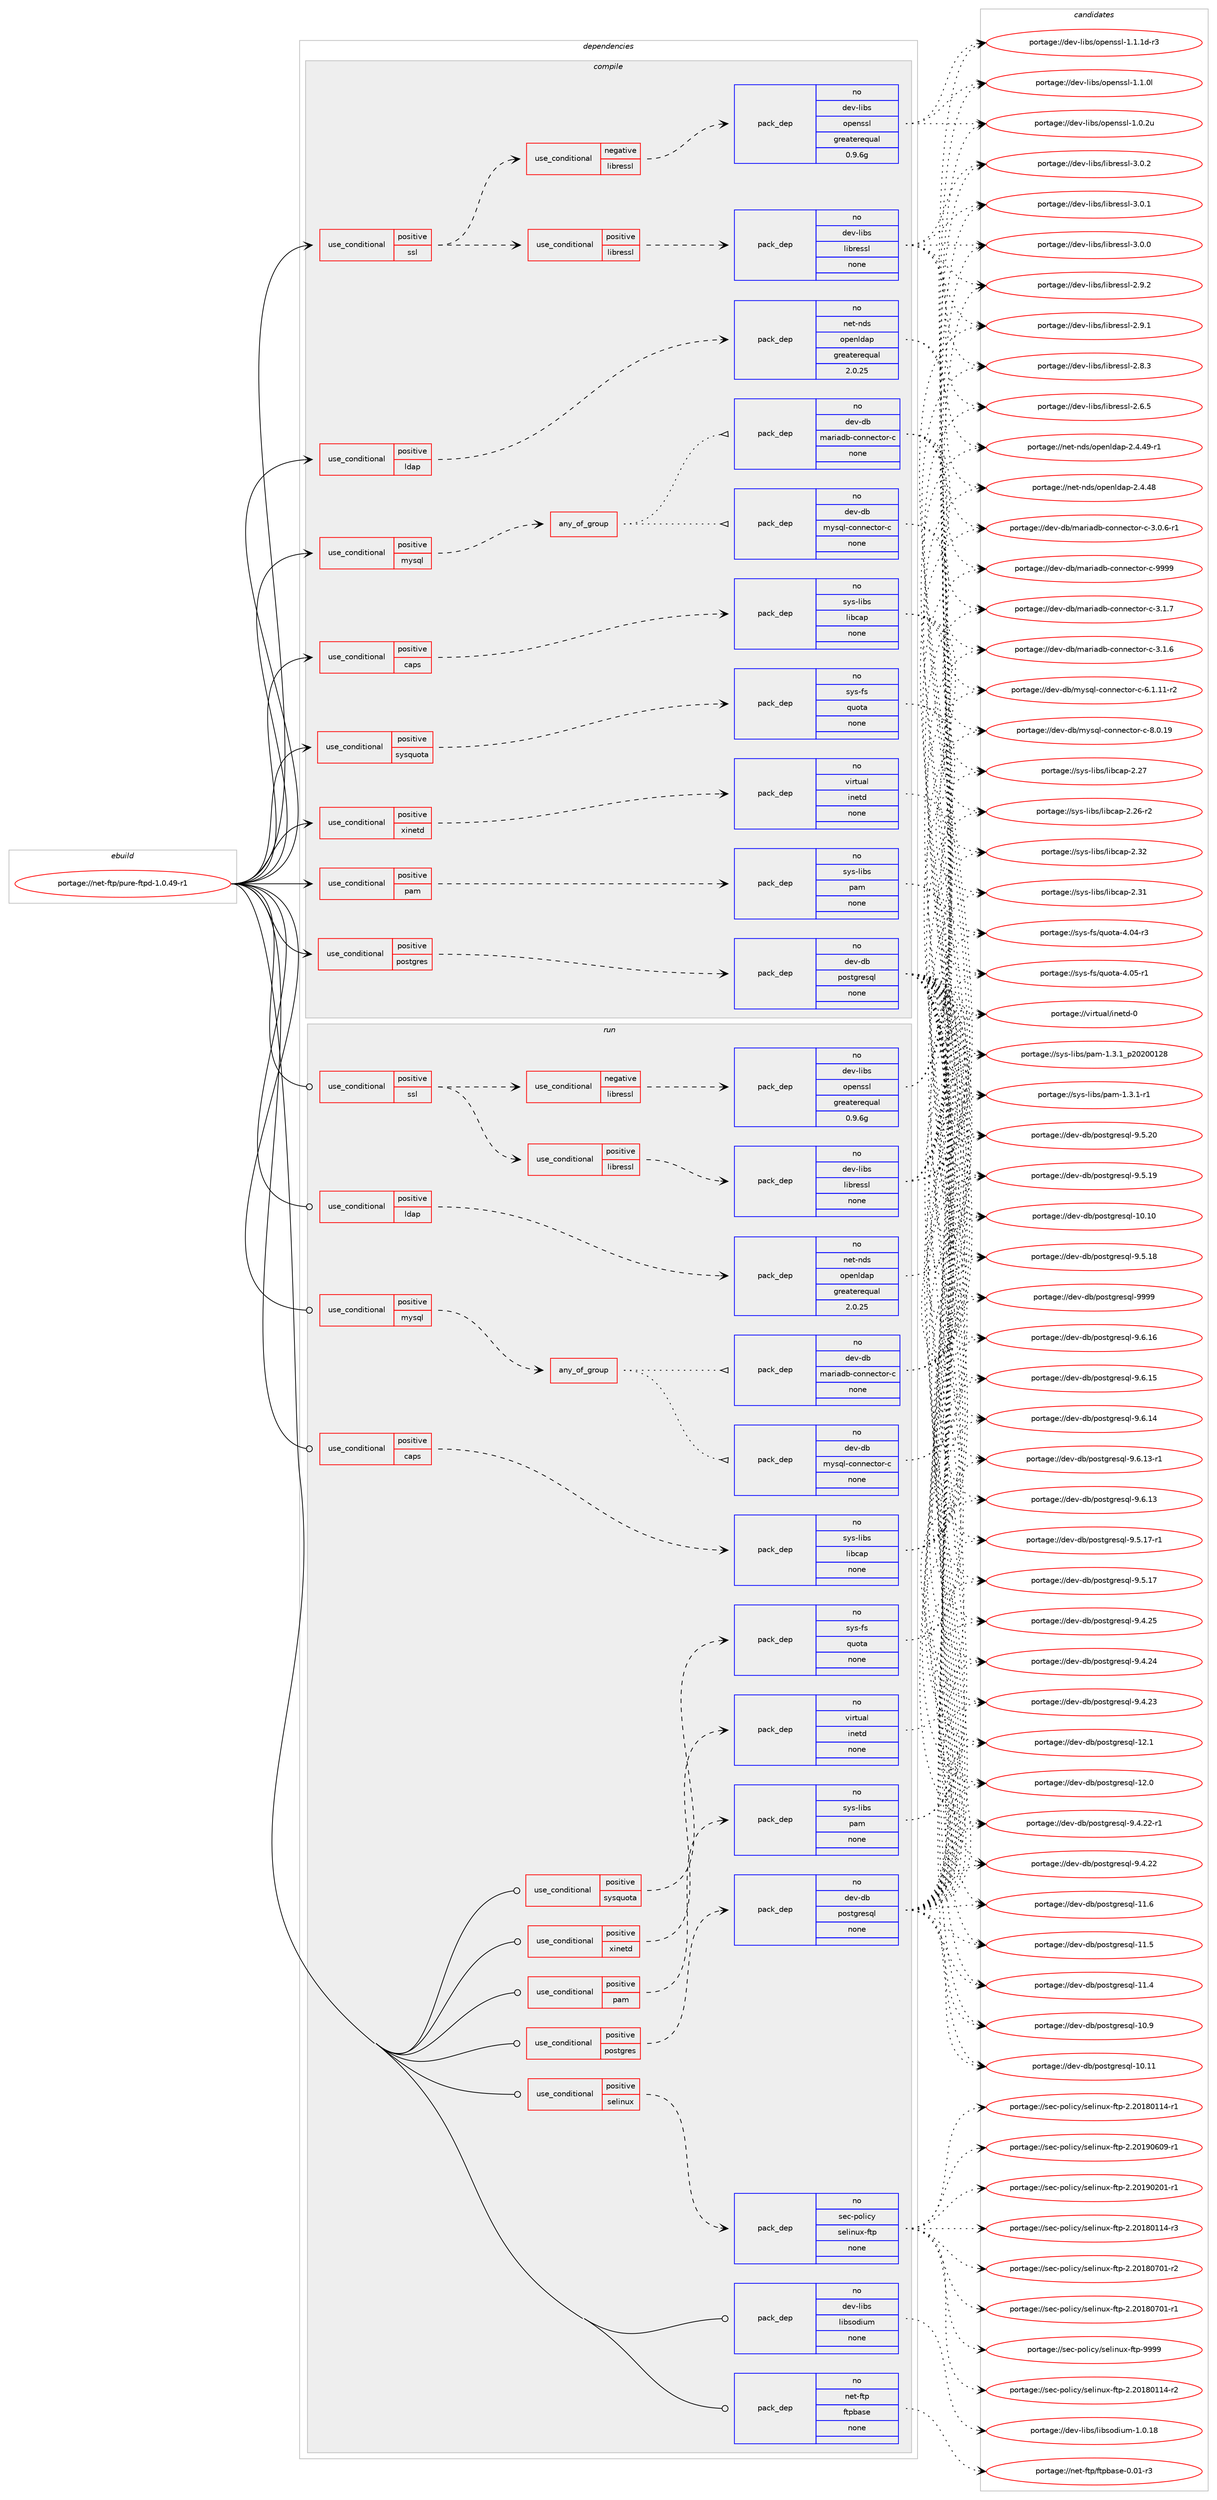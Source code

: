 digraph prolog {

# *************
# Graph options
# *************

newrank=true;
concentrate=true;
compound=true;
graph [rankdir=LR,fontname=Helvetica,fontsize=10,ranksep=1.5];#, ranksep=2.5, nodesep=0.2];
edge  [arrowhead=vee];
node  [fontname=Helvetica,fontsize=10];

# **********
# The ebuild
# **********

subgraph cluster_leftcol {
color=gray;
rank=same;
label=<<i>ebuild</i>>;
id [label="portage://net-ftp/pure-ftpd-1.0.49-r1", color=red, width=4, href="../net-ftp/pure-ftpd-1.0.49-r1.svg"];
}

# ****************
# The dependencies
# ****************

subgraph cluster_midcol {
color=gray;
label=<<i>dependencies</i>>;
subgraph cluster_compile {
fillcolor="#eeeeee";
style=filled;
label=<<i>compile</i>>;
subgraph cond30900 {
dependency142139 [label=<<TABLE BORDER="0" CELLBORDER="1" CELLSPACING="0" CELLPADDING="4"><TR><TD ROWSPAN="3" CELLPADDING="10">use_conditional</TD></TR><TR><TD>positive</TD></TR><TR><TD>caps</TD></TR></TABLE>>, shape=none, color=red];
subgraph pack108870 {
dependency142140 [label=<<TABLE BORDER="0" CELLBORDER="1" CELLSPACING="0" CELLPADDING="4" WIDTH="220"><TR><TD ROWSPAN="6" CELLPADDING="30">pack_dep</TD></TR><TR><TD WIDTH="110">no</TD></TR><TR><TD>sys-libs</TD></TR><TR><TD>libcap</TD></TR><TR><TD>none</TD></TR><TR><TD></TD></TR></TABLE>>, shape=none, color=blue];
}
dependency142139:e -> dependency142140:w [weight=20,style="dashed",arrowhead="vee"];
}
id:e -> dependency142139:w [weight=20,style="solid",arrowhead="vee"];
subgraph cond30901 {
dependency142141 [label=<<TABLE BORDER="0" CELLBORDER="1" CELLSPACING="0" CELLPADDING="4"><TR><TD ROWSPAN="3" CELLPADDING="10">use_conditional</TD></TR><TR><TD>positive</TD></TR><TR><TD>ldap</TD></TR></TABLE>>, shape=none, color=red];
subgraph pack108871 {
dependency142142 [label=<<TABLE BORDER="0" CELLBORDER="1" CELLSPACING="0" CELLPADDING="4" WIDTH="220"><TR><TD ROWSPAN="6" CELLPADDING="30">pack_dep</TD></TR><TR><TD WIDTH="110">no</TD></TR><TR><TD>net-nds</TD></TR><TR><TD>openldap</TD></TR><TR><TD>greaterequal</TD></TR><TR><TD>2.0.25</TD></TR></TABLE>>, shape=none, color=blue];
}
dependency142141:e -> dependency142142:w [weight=20,style="dashed",arrowhead="vee"];
}
id:e -> dependency142141:w [weight=20,style="solid",arrowhead="vee"];
subgraph cond30902 {
dependency142143 [label=<<TABLE BORDER="0" CELLBORDER="1" CELLSPACING="0" CELLPADDING="4"><TR><TD ROWSPAN="3" CELLPADDING="10">use_conditional</TD></TR><TR><TD>positive</TD></TR><TR><TD>mysql</TD></TR></TABLE>>, shape=none, color=red];
subgraph any2217 {
dependency142144 [label=<<TABLE BORDER="0" CELLBORDER="1" CELLSPACING="0" CELLPADDING="4"><TR><TD CELLPADDING="10">any_of_group</TD></TR></TABLE>>, shape=none, color=red];subgraph pack108872 {
dependency142145 [label=<<TABLE BORDER="0" CELLBORDER="1" CELLSPACING="0" CELLPADDING="4" WIDTH="220"><TR><TD ROWSPAN="6" CELLPADDING="30">pack_dep</TD></TR><TR><TD WIDTH="110">no</TD></TR><TR><TD>dev-db</TD></TR><TR><TD>mariadb-connector-c</TD></TR><TR><TD>none</TD></TR><TR><TD></TD></TR></TABLE>>, shape=none, color=blue];
}
dependency142144:e -> dependency142145:w [weight=20,style="dotted",arrowhead="oinv"];
subgraph pack108873 {
dependency142146 [label=<<TABLE BORDER="0" CELLBORDER="1" CELLSPACING="0" CELLPADDING="4" WIDTH="220"><TR><TD ROWSPAN="6" CELLPADDING="30">pack_dep</TD></TR><TR><TD WIDTH="110">no</TD></TR><TR><TD>dev-db</TD></TR><TR><TD>mysql-connector-c</TD></TR><TR><TD>none</TD></TR><TR><TD></TD></TR></TABLE>>, shape=none, color=blue];
}
dependency142144:e -> dependency142146:w [weight=20,style="dotted",arrowhead="oinv"];
}
dependency142143:e -> dependency142144:w [weight=20,style="dashed",arrowhead="vee"];
}
id:e -> dependency142143:w [weight=20,style="solid",arrowhead="vee"];
subgraph cond30903 {
dependency142147 [label=<<TABLE BORDER="0" CELLBORDER="1" CELLSPACING="0" CELLPADDING="4"><TR><TD ROWSPAN="3" CELLPADDING="10">use_conditional</TD></TR><TR><TD>positive</TD></TR><TR><TD>pam</TD></TR></TABLE>>, shape=none, color=red];
subgraph pack108874 {
dependency142148 [label=<<TABLE BORDER="0" CELLBORDER="1" CELLSPACING="0" CELLPADDING="4" WIDTH="220"><TR><TD ROWSPAN="6" CELLPADDING="30">pack_dep</TD></TR><TR><TD WIDTH="110">no</TD></TR><TR><TD>sys-libs</TD></TR><TR><TD>pam</TD></TR><TR><TD>none</TD></TR><TR><TD></TD></TR></TABLE>>, shape=none, color=blue];
}
dependency142147:e -> dependency142148:w [weight=20,style="dashed",arrowhead="vee"];
}
id:e -> dependency142147:w [weight=20,style="solid",arrowhead="vee"];
subgraph cond30904 {
dependency142149 [label=<<TABLE BORDER="0" CELLBORDER="1" CELLSPACING="0" CELLPADDING="4"><TR><TD ROWSPAN="3" CELLPADDING="10">use_conditional</TD></TR><TR><TD>positive</TD></TR><TR><TD>postgres</TD></TR></TABLE>>, shape=none, color=red];
subgraph pack108875 {
dependency142150 [label=<<TABLE BORDER="0" CELLBORDER="1" CELLSPACING="0" CELLPADDING="4" WIDTH="220"><TR><TD ROWSPAN="6" CELLPADDING="30">pack_dep</TD></TR><TR><TD WIDTH="110">no</TD></TR><TR><TD>dev-db</TD></TR><TR><TD>postgresql</TD></TR><TR><TD>none</TD></TR><TR><TD></TD></TR></TABLE>>, shape=none, color=blue];
}
dependency142149:e -> dependency142150:w [weight=20,style="dashed",arrowhead="vee"];
}
id:e -> dependency142149:w [weight=20,style="solid",arrowhead="vee"];
subgraph cond30905 {
dependency142151 [label=<<TABLE BORDER="0" CELLBORDER="1" CELLSPACING="0" CELLPADDING="4"><TR><TD ROWSPAN="3" CELLPADDING="10">use_conditional</TD></TR><TR><TD>positive</TD></TR><TR><TD>ssl</TD></TR></TABLE>>, shape=none, color=red];
subgraph cond30906 {
dependency142152 [label=<<TABLE BORDER="0" CELLBORDER="1" CELLSPACING="0" CELLPADDING="4"><TR><TD ROWSPAN="3" CELLPADDING="10">use_conditional</TD></TR><TR><TD>negative</TD></TR><TR><TD>libressl</TD></TR></TABLE>>, shape=none, color=red];
subgraph pack108876 {
dependency142153 [label=<<TABLE BORDER="0" CELLBORDER="1" CELLSPACING="0" CELLPADDING="4" WIDTH="220"><TR><TD ROWSPAN="6" CELLPADDING="30">pack_dep</TD></TR><TR><TD WIDTH="110">no</TD></TR><TR><TD>dev-libs</TD></TR><TR><TD>openssl</TD></TR><TR><TD>greaterequal</TD></TR><TR><TD>0.9.6g</TD></TR></TABLE>>, shape=none, color=blue];
}
dependency142152:e -> dependency142153:w [weight=20,style="dashed",arrowhead="vee"];
}
dependency142151:e -> dependency142152:w [weight=20,style="dashed",arrowhead="vee"];
subgraph cond30907 {
dependency142154 [label=<<TABLE BORDER="0" CELLBORDER="1" CELLSPACING="0" CELLPADDING="4"><TR><TD ROWSPAN="3" CELLPADDING="10">use_conditional</TD></TR><TR><TD>positive</TD></TR><TR><TD>libressl</TD></TR></TABLE>>, shape=none, color=red];
subgraph pack108877 {
dependency142155 [label=<<TABLE BORDER="0" CELLBORDER="1" CELLSPACING="0" CELLPADDING="4" WIDTH="220"><TR><TD ROWSPAN="6" CELLPADDING="30">pack_dep</TD></TR><TR><TD WIDTH="110">no</TD></TR><TR><TD>dev-libs</TD></TR><TR><TD>libressl</TD></TR><TR><TD>none</TD></TR><TR><TD></TD></TR></TABLE>>, shape=none, color=blue];
}
dependency142154:e -> dependency142155:w [weight=20,style="dashed",arrowhead="vee"];
}
dependency142151:e -> dependency142154:w [weight=20,style="dashed",arrowhead="vee"];
}
id:e -> dependency142151:w [weight=20,style="solid",arrowhead="vee"];
subgraph cond30908 {
dependency142156 [label=<<TABLE BORDER="0" CELLBORDER="1" CELLSPACING="0" CELLPADDING="4"><TR><TD ROWSPAN="3" CELLPADDING="10">use_conditional</TD></TR><TR><TD>positive</TD></TR><TR><TD>sysquota</TD></TR></TABLE>>, shape=none, color=red];
subgraph pack108878 {
dependency142157 [label=<<TABLE BORDER="0" CELLBORDER="1" CELLSPACING="0" CELLPADDING="4" WIDTH="220"><TR><TD ROWSPAN="6" CELLPADDING="30">pack_dep</TD></TR><TR><TD WIDTH="110">no</TD></TR><TR><TD>sys-fs</TD></TR><TR><TD>quota</TD></TR><TR><TD>none</TD></TR><TR><TD></TD></TR></TABLE>>, shape=none, color=blue];
}
dependency142156:e -> dependency142157:w [weight=20,style="dashed",arrowhead="vee"];
}
id:e -> dependency142156:w [weight=20,style="solid",arrowhead="vee"];
subgraph cond30909 {
dependency142158 [label=<<TABLE BORDER="0" CELLBORDER="1" CELLSPACING="0" CELLPADDING="4"><TR><TD ROWSPAN="3" CELLPADDING="10">use_conditional</TD></TR><TR><TD>positive</TD></TR><TR><TD>xinetd</TD></TR></TABLE>>, shape=none, color=red];
subgraph pack108879 {
dependency142159 [label=<<TABLE BORDER="0" CELLBORDER="1" CELLSPACING="0" CELLPADDING="4" WIDTH="220"><TR><TD ROWSPAN="6" CELLPADDING="30">pack_dep</TD></TR><TR><TD WIDTH="110">no</TD></TR><TR><TD>virtual</TD></TR><TR><TD>inetd</TD></TR><TR><TD>none</TD></TR><TR><TD></TD></TR></TABLE>>, shape=none, color=blue];
}
dependency142158:e -> dependency142159:w [weight=20,style="dashed",arrowhead="vee"];
}
id:e -> dependency142158:w [weight=20,style="solid",arrowhead="vee"];
}
subgraph cluster_compileandrun {
fillcolor="#eeeeee";
style=filled;
label=<<i>compile and run</i>>;
}
subgraph cluster_run {
fillcolor="#eeeeee";
style=filled;
label=<<i>run</i>>;
subgraph cond30910 {
dependency142160 [label=<<TABLE BORDER="0" CELLBORDER="1" CELLSPACING="0" CELLPADDING="4"><TR><TD ROWSPAN="3" CELLPADDING="10">use_conditional</TD></TR><TR><TD>positive</TD></TR><TR><TD>caps</TD></TR></TABLE>>, shape=none, color=red];
subgraph pack108880 {
dependency142161 [label=<<TABLE BORDER="0" CELLBORDER="1" CELLSPACING="0" CELLPADDING="4" WIDTH="220"><TR><TD ROWSPAN="6" CELLPADDING="30">pack_dep</TD></TR><TR><TD WIDTH="110">no</TD></TR><TR><TD>sys-libs</TD></TR><TR><TD>libcap</TD></TR><TR><TD>none</TD></TR><TR><TD></TD></TR></TABLE>>, shape=none, color=blue];
}
dependency142160:e -> dependency142161:w [weight=20,style="dashed",arrowhead="vee"];
}
id:e -> dependency142160:w [weight=20,style="solid",arrowhead="odot"];
subgraph cond30911 {
dependency142162 [label=<<TABLE BORDER="0" CELLBORDER="1" CELLSPACING="0" CELLPADDING="4"><TR><TD ROWSPAN="3" CELLPADDING="10">use_conditional</TD></TR><TR><TD>positive</TD></TR><TR><TD>ldap</TD></TR></TABLE>>, shape=none, color=red];
subgraph pack108881 {
dependency142163 [label=<<TABLE BORDER="0" CELLBORDER="1" CELLSPACING="0" CELLPADDING="4" WIDTH="220"><TR><TD ROWSPAN="6" CELLPADDING="30">pack_dep</TD></TR><TR><TD WIDTH="110">no</TD></TR><TR><TD>net-nds</TD></TR><TR><TD>openldap</TD></TR><TR><TD>greaterequal</TD></TR><TR><TD>2.0.25</TD></TR></TABLE>>, shape=none, color=blue];
}
dependency142162:e -> dependency142163:w [weight=20,style="dashed",arrowhead="vee"];
}
id:e -> dependency142162:w [weight=20,style="solid",arrowhead="odot"];
subgraph cond30912 {
dependency142164 [label=<<TABLE BORDER="0" CELLBORDER="1" CELLSPACING="0" CELLPADDING="4"><TR><TD ROWSPAN="3" CELLPADDING="10">use_conditional</TD></TR><TR><TD>positive</TD></TR><TR><TD>mysql</TD></TR></TABLE>>, shape=none, color=red];
subgraph any2218 {
dependency142165 [label=<<TABLE BORDER="0" CELLBORDER="1" CELLSPACING="0" CELLPADDING="4"><TR><TD CELLPADDING="10">any_of_group</TD></TR></TABLE>>, shape=none, color=red];subgraph pack108882 {
dependency142166 [label=<<TABLE BORDER="0" CELLBORDER="1" CELLSPACING="0" CELLPADDING="4" WIDTH="220"><TR><TD ROWSPAN="6" CELLPADDING="30">pack_dep</TD></TR><TR><TD WIDTH="110">no</TD></TR><TR><TD>dev-db</TD></TR><TR><TD>mariadb-connector-c</TD></TR><TR><TD>none</TD></TR><TR><TD></TD></TR></TABLE>>, shape=none, color=blue];
}
dependency142165:e -> dependency142166:w [weight=20,style="dotted",arrowhead="oinv"];
subgraph pack108883 {
dependency142167 [label=<<TABLE BORDER="0" CELLBORDER="1" CELLSPACING="0" CELLPADDING="4" WIDTH="220"><TR><TD ROWSPAN="6" CELLPADDING="30">pack_dep</TD></TR><TR><TD WIDTH="110">no</TD></TR><TR><TD>dev-db</TD></TR><TR><TD>mysql-connector-c</TD></TR><TR><TD>none</TD></TR><TR><TD></TD></TR></TABLE>>, shape=none, color=blue];
}
dependency142165:e -> dependency142167:w [weight=20,style="dotted",arrowhead="oinv"];
}
dependency142164:e -> dependency142165:w [weight=20,style="dashed",arrowhead="vee"];
}
id:e -> dependency142164:w [weight=20,style="solid",arrowhead="odot"];
subgraph cond30913 {
dependency142168 [label=<<TABLE BORDER="0" CELLBORDER="1" CELLSPACING="0" CELLPADDING="4"><TR><TD ROWSPAN="3" CELLPADDING="10">use_conditional</TD></TR><TR><TD>positive</TD></TR><TR><TD>pam</TD></TR></TABLE>>, shape=none, color=red];
subgraph pack108884 {
dependency142169 [label=<<TABLE BORDER="0" CELLBORDER="1" CELLSPACING="0" CELLPADDING="4" WIDTH="220"><TR><TD ROWSPAN="6" CELLPADDING="30">pack_dep</TD></TR><TR><TD WIDTH="110">no</TD></TR><TR><TD>sys-libs</TD></TR><TR><TD>pam</TD></TR><TR><TD>none</TD></TR><TR><TD></TD></TR></TABLE>>, shape=none, color=blue];
}
dependency142168:e -> dependency142169:w [weight=20,style="dashed",arrowhead="vee"];
}
id:e -> dependency142168:w [weight=20,style="solid",arrowhead="odot"];
subgraph cond30914 {
dependency142170 [label=<<TABLE BORDER="0" CELLBORDER="1" CELLSPACING="0" CELLPADDING="4"><TR><TD ROWSPAN="3" CELLPADDING="10">use_conditional</TD></TR><TR><TD>positive</TD></TR><TR><TD>postgres</TD></TR></TABLE>>, shape=none, color=red];
subgraph pack108885 {
dependency142171 [label=<<TABLE BORDER="0" CELLBORDER="1" CELLSPACING="0" CELLPADDING="4" WIDTH="220"><TR><TD ROWSPAN="6" CELLPADDING="30">pack_dep</TD></TR><TR><TD WIDTH="110">no</TD></TR><TR><TD>dev-db</TD></TR><TR><TD>postgresql</TD></TR><TR><TD>none</TD></TR><TR><TD></TD></TR></TABLE>>, shape=none, color=blue];
}
dependency142170:e -> dependency142171:w [weight=20,style="dashed",arrowhead="vee"];
}
id:e -> dependency142170:w [weight=20,style="solid",arrowhead="odot"];
subgraph cond30915 {
dependency142172 [label=<<TABLE BORDER="0" CELLBORDER="1" CELLSPACING="0" CELLPADDING="4"><TR><TD ROWSPAN="3" CELLPADDING="10">use_conditional</TD></TR><TR><TD>positive</TD></TR><TR><TD>selinux</TD></TR></TABLE>>, shape=none, color=red];
subgraph pack108886 {
dependency142173 [label=<<TABLE BORDER="0" CELLBORDER="1" CELLSPACING="0" CELLPADDING="4" WIDTH="220"><TR><TD ROWSPAN="6" CELLPADDING="30">pack_dep</TD></TR><TR><TD WIDTH="110">no</TD></TR><TR><TD>sec-policy</TD></TR><TR><TD>selinux-ftp</TD></TR><TR><TD>none</TD></TR><TR><TD></TD></TR></TABLE>>, shape=none, color=blue];
}
dependency142172:e -> dependency142173:w [weight=20,style="dashed",arrowhead="vee"];
}
id:e -> dependency142172:w [weight=20,style="solid",arrowhead="odot"];
subgraph cond30916 {
dependency142174 [label=<<TABLE BORDER="0" CELLBORDER="1" CELLSPACING="0" CELLPADDING="4"><TR><TD ROWSPAN="3" CELLPADDING="10">use_conditional</TD></TR><TR><TD>positive</TD></TR><TR><TD>ssl</TD></TR></TABLE>>, shape=none, color=red];
subgraph cond30917 {
dependency142175 [label=<<TABLE BORDER="0" CELLBORDER="1" CELLSPACING="0" CELLPADDING="4"><TR><TD ROWSPAN="3" CELLPADDING="10">use_conditional</TD></TR><TR><TD>negative</TD></TR><TR><TD>libressl</TD></TR></TABLE>>, shape=none, color=red];
subgraph pack108887 {
dependency142176 [label=<<TABLE BORDER="0" CELLBORDER="1" CELLSPACING="0" CELLPADDING="4" WIDTH="220"><TR><TD ROWSPAN="6" CELLPADDING="30">pack_dep</TD></TR><TR><TD WIDTH="110">no</TD></TR><TR><TD>dev-libs</TD></TR><TR><TD>openssl</TD></TR><TR><TD>greaterequal</TD></TR><TR><TD>0.9.6g</TD></TR></TABLE>>, shape=none, color=blue];
}
dependency142175:e -> dependency142176:w [weight=20,style="dashed",arrowhead="vee"];
}
dependency142174:e -> dependency142175:w [weight=20,style="dashed",arrowhead="vee"];
subgraph cond30918 {
dependency142177 [label=<<TABLE BORDER="0" CELLBORDER="1" CELLSPACING="0" CELLPADDING="4"><TR><TD ROWSPAN="3" CELLPADDING="10">use_conditional</TD></TR><TR><TD>positive</TD></TR><TR><TD>libressl</TD></TR></TABLE>>, shape=none, color=red];
subgraph pack108888 {
dependency142178 [label=<<TABLE BORDER="0" CELLBORDER="1" CELLSPACING="0" CELLPADDING="4" WIDTH="220"><TR><TD ROWSPAN="6" CELLPADDING="30">pack_dep</TD></TR><TR><TD WIDTH="110">no</TD></TR><TR><TD>dev-libs</TD></TR><TR><TD>libressl</TD></TR><TR><TD>none</TD></TR><TR><TD></TD></TR></TABLE>>, shape=none, color=blue];
}
dependency142177:e -> dependency142178:w [weight=20,style="dashed",arrowhead="vee"];
}
dependency142174:e -> dependency142177:w [weight=20,style="dashed",arrowhead="vee"];
}
id:e -> dependency142174:w [weight=20,style="solid",arrowhead="odot"];
subgraph cond30919 {
dependency142179 [label=<<TABLE BORDER="0" CELLBORDER="1" CELLSPACING="0" CELLPADDING="4"><TR><TD ROWSPAN="3" CELLPADDING="10">use_conditional</TD></TR><TR><TD>positive</TD></TR><TR><TD>sysquota</TD></TR></TABLE>>, shape=none, color=red];
subgraph pack108889 {
dependency142180 [label=<<TABLE BORDER="0" CELLBORDER="1" CELLSPACING="0" CELLPADDING="4" WIDTH="220"><TR><TD ROWSPAN="6" CELLPADDING="30">pack_dep</TD></TR><TR><TD WIDTH="110">no</TD></TR><TR><TD>sys-fs</TD></TR><TR><TD>quota</TD></TR><TR><TD>none</TD></TR><TR><TD></TD></TR></TABLE>>, shape=none, color=blue];
}
dependency142179:e -> dependency142180:w [weight=20,style="dashed",arrowhead="vee"];
}
id:e -> dependency142179:w [weight=20,style="solid",arrowhead="odot"];
subgraph cond30920 {
dependency142181 [label=<<TABLE BORDER="0" CELLBORDER="1" CELLSPACING="0" CELLPADDING="4"><TR><TD ROWSPAN="3" CELLPADDING="10">use_conditional</TD></TR><TR><TD>positive</TD></TR><TR><TD>xinetd</TD></TR></TABLE>>, shape=none, color=red];
subgraph pack108890 {
dependency142182 [label=<<TABLE BORDER="0" CELLBORDER="1" CELLSPACING="0" CELLPADDING="4" WIDTH="220"><TR><TD ROWSPAN="6" CELLPADDING="30">pack_dep</TD></TR><TR><TD WIDTH="110">no</TD></TR><TR><TD>virtual</TD></TR><TR><TD>inetd</TD></TR><TR><TD>none</TD></TR><TR><TD></TD></TR></TABLE>>, shape=none, color=blue];
}
dependency142181:e -> dependency142182:w [weight=20,style="dashed",arrowhead="vee"];
}
id:e -> dependency142181:w [weight=20,style="solid",arrowhead="odot"];
subgraph pack108891 {
dependency142183 [label=<<TABLE BORDER="0" CELLBORDER="1" CELLSPACING="0" CELLPADDING="4" WIDTH="220"><TR><TD ROWSPAN="6" CELLPADDING="30">pack_dep</TD></TR><TR><TD WIDTH="110">no</TD></TR><TR><TD>dev-libs</TD></TR><TR><TD>libsodium</TD></TR><TR><TD>none</TD></TR><TR><TD></TD></TR></TABLE>>, shape=none, color=blue];
}
id:e -> dependency142183:w [weight=20,style="solid",arrowhead="odot"];
subgraph pack108892 {
dependency142184 [label=<<TABLE BORDER="0" CELLBORDER="1" CELLSPACING="0" CELLPADDING="4" WIDTH="220"><TR><TD ROWSPAN="6" CELLPADDING="30">pack_dep</TD></TR><TR><TD WIDTH="110">no</TD></TR><TR><TD>net-ftp</TD></TR><TR><TD>ftpbase</TD></TR><TR><TD>none</TD></TR><TR><TD></TD></TR></TABLE>>, shape=none, color=blue];
}
id:e -> dependency142184:w [weight=20,style="solid",arrowhead="odot"];
}
}

# **************
# The candidates
# **************

subgraph cluster_choices {
rank=same;
color=gray;
label=<<i>candidates</i>>;

subgraph choice108870 {
color=black;
nodesep=1;
choice1151211154510810598115471081059899971124550465150 [label="portage://sys-libs/libcap-2.32", color=red, width=4,href="../sys-libs/libcap-2.32.svg"];
choice1151211154510810598115471081059899971124550465149 [label="portage://sys-libs/libcap-2.31", color=red, width=4,href="../sys-libs/libcap-2.31.svg"];
choice1151211154510810598115471081059899971124550465055 [label="portage://sys-libs/libcap-2.27", color=red, width=4,href="../sys-libs/libcap-2.27.svg"];
choice11512111545108105981154710810598999711245504650544511450 [label="portage://sys-libs/libcap-2.26-r2", color=red, width=4,href="../sys-libs/libcap-2.26-r2.svg"];
dependency142140:e -> choice1151211154510810598115471081059899971124550465150:w [style=dotted,weight="100"];
dependency142140:e -> choice1151211154510810598115471081059899971124550465149:w [style=dotted,weight="100"];
dependency142140:e -> choice1151211154510810598115471081059899971124550465055:w [style=dotted,weight="100"];
dependency142140:e -> choice11512111545108105981154710810598999711245504650544511450:w [style=dotted,weight="100"];
}
subgraph choice108871 {
color=black;
nodesep=1;
choice110101116451101001154711111210111010810097112455046524652574511449 [label="portage://net-nds/openldap-2.4.49-r1", color=red, width=4,href="../net-nds/openldap-2.4.49-r1.svg"];
choice11010111645110100115471111121011101081009711245504652465256 [label="portage://net-nds/openldap-2.4.48", color=red, width=4,href="../net-nds/openldap-2.4.48.svg"];
dependency142142:e -> choice110101116451101001154711111210111010810097112455046524652574511449:w [style=dotted,weight="100"];
dependency142142:e -> choice11010111645110100115471111121011101081009711245504652465256:w [style=dotted,weight="100"];
}
subgraph choice108872 {
color=black;
nodesep=1;
choice10010111845100984710997114105971009845991111101101019911611111445994557575757 [label="portage://dev-db/mariadb-connector-c-9999", color=red, width=4,href="../dev-db/mariadb-connector-c-9999.svg"];
choice1001011184510098471099711410597100984599111110110101991161111144599455146494655 [label="portage://dev-db/mariadb-connector-c-3.1.7", color=red, width=4,href="../dev-db/mariadb-connector-c-3.1.7.svg"];
choice1001011184510098471099711410597100984599111110110101991161111144599455146494654 [label="portage://dev-db/mariadb-connector-c-3.1.6", color=red, width=4,href="../dev-db/mariadb-connector-c-3.1.6.svg"];
choice10010111845100984710997114105971009845991111101101019911611111445994551464846544511449 [label="portage://dev-db/mariadb-connector-c-3.0.6-r1", color=red, width=4,href="../dev-db/mariadb-connector-c-3.0.6-r1.svg"];
dependency142145:e -> choice10010111845100984710997114105971009845991111101101019911611111445994557575757:w [style=dotted,weight="100"];
dependency142145:e -> choice1001011184510098471099711410597100984599111110110101991161111144599455146494655:w [style=dotted,weight="100"];
dependency142145:e -> choice1001011184510098471099711410597100984599111110110101991161111144599455146494654:w [style=dotted,weight="100"];
dependency142145:e -> choice10010111845100984710997114105971009845991111101101019911611111445994551464846544511449:w [style=dotted,weight="100"];
}
subgraph choice108873 {
color=black;
nodesep=1;
choice100101118451009847109121115113108459911111011010199116111114459945564648464957 [label="portage://dev-db/mysql-connector-c-8.0.19", color=red, width=4,href="../dev-db/mysql-connector-c-8.0.19.svg"];
choice1001011184510098471091211151131084599111110110101991161111144599455446494649494511450 [label="portage://dev-db/mysql-connector-c-6.1.11-r2", color=red, width=4,href="../dev-db/mysql-connector-c-6.1.11-r2.svg"];
dependency142146:e -> choice100101118451009847109121115113108459911111011010199116111114459945564648464957:w [style=dotted,weight="100"];
dependency142146:e -> choice1001011184510098471091211151131084599111110110101991161111144599455446494649494511450:w [style=dotted,weight="100"];
}
subgraph choice108874 {
color=black;
nodesep=1;
choice11512111545108105981154711297109454946514649951125048504848495056 [label="portage://sys-libs/pam-1.3.1_p20200128", color=red, width=4,href="../sys-libs/pam-1.3.1_p20200128.svg"];
choice115121115451081059811547112971094549465146494511449 [label="portage://sys-libs/pam-1.3.1-r1", color=red, width=4,href="../sys-libs/pam-1.3.1-r1.svg"];
dependency142148:e -> choice11512111545108105981154711297109454946514649951125048504848495056:w [style=dotted,weight="100"];
dependency142148:e -> choice115121115451081059811547112971094549465146494511449:w [style=dotted,weight="100"];
}
subgraph choice108875 {
color=black;
nodesep=1;
choice1001011184510098471121111151161031141011151131084557575757 [label="portage://dev-db/postgresql-9999", color=red, width=4,href="../dev-db/postgresql-9999.svg"];
choice10010111845100984711211111511610311410111511310845574654464954 [label="portage://dev-db/postgresql-9.6.16", color=red, width=4,href="../dev-db/postgresql-9.6.16.svg"];
choice10010111845100984711211111511610311410111511310845574654464953 [label="portage://dev-db/postgresql-9.6.15", color=red, width=4,href="../dev-db/postgresql-9.6.15.svg"];
choice10010111845100984711211111511610311410111511310845574654464952 [label="portage://dev-db/postgresql-9.6.14", color=red, width=4,href="../dev-db/postgresql-9.6.14.svg"];
choice100101118451009847112111115116103114101115113108455746544649514511449 [label="portage://dev-db/postgresql-9.6.13-r1", color=red, width=4,href="../dev-db/postgresql-9.6.13-r1.svg"];
choice10010111845100984711211111511610311410111511310845574654464951 [label="portage://dev-db/postgresql-9.6.13", color=red, width=4,href="../dev-db/postgresql-9.6.13.svg"];
choice10010111845100984711211111511610311410111511310845574653465048 [label="portage://dev-db/postgresql-9.5.20", color=red, width=4,href="../dev-db/postgresql-9.5.20.svg"];
choice10010111845100984711211111511610311410111511310845574653464957 [label="portage://dev-db/postgresql-9.5.19", color=red, width=4,href="../dev-db/postgresql-9.5.19.svg"];
choice10010111845100984711211111511610311410111511310845574653464956 [label="portage://dev-db/postgresql-9.5.18", color=red, width=4,href="../dev-db/postgresql-9.5.18.svg"];
choice100101118451009847112111115116103114101115113108455746534649554511449 [label="portage://dev-db/postgresql-9.5.17-r1", color=red, width=4,href="../dev-db/postgresql-9.5.17-r1.svg"];
choice10010111845100984711211111511610311410111511310845574653464955 [label="portage://dev-db/postgresql-9.5.17", color=red, width=4,href="../dev-db/postgresql-9.5.17.svg"];
choice10010111845100984711211111511610311410111511310845574652465053 [label="portage://dev-db/postgresql-9.4.25", color=red, width=4,href="../dev-db/postgresql-9.4.25.svg"];
choice10010111845100984711211111511610311410111511310845574652465052 [label="portage://dev-db/postgresql-9.4.24", color=red, width=4,href="../dev-db/postgresql-9.4.24.svg"];
choice10010111845100984711211111511610311410111511310845574652465051 [label="portage://dev-db/postgresql-9.4.23", color=red, width=4,href="../dev-db/postgresql-9.4.23.svg"];
choice100101118451009847112111115116103114101115113108455746524650504511449 [label="portage://dev-db/postgresql-9.4.22-r1", color=red, width=4,href="../dev-db/postgresql-9.4.22-r1.svg"];
choice10010111845100984711211111511610311410111511310845574652465050 [label="portage://dev-db/postgresql-9.4.22", color=red, width=4,href="../dev-db/postgresql-9.4.22.svg"];
choice1001011184510098471121111151161031141011151131084549504649 [label="portage://dev-db/postgresql-12.1", color=red, width=4,href="../dev-db/postgresql-12.1.svg"];
choice1001011184510098471121111151161031141011151131084549504648 [label="portage://dev-db/postgresql-12.0", color=red, width=4,href="../dev-db/postgresql-12.0.svg"];
choice1001011184510098471121111151161031141011151131084549494654 [label="portage://dev-db/postgresql-11.6", color=red, width=4,href="../dev-db/postgresql-11.6.svg"];
choice1001011184510098471121111151161031141011151131084549494653 [label="portage://dev-db/postgresql-11.5", color=red, width=4,href="../dev-db/postgresql-11.5.svg"];
choice1001011184510098471121111151161031141011151131084549494652 [label="portage://dev-db/postgresql-11.4", color=red, width=4,href="../dev-db/postgresql-11.4.svg"];
choice1001011184510098471121111151161031141011151131084549484657 [label="portage://dev-db/postgresql-10.9", color=red, width=4,href="../dev-db/postgresql-10.9.svg"];
choice100101118451009847112111115116103114101115113108454948464949 [label="portage://dev-db/postgresql-10.11", color=red, width=4,href="../dev-db/postgresql-10.11.svg"];
choice100101118451009847112111115116103114101115113108454948464948 [label="portage://dev-db/postgresql-10.10", color=red, width=4,href="../dev-db/postgresql-10.10.svg"];
dependency142150:e -> choice1001011184510098471121111151161031141011151131084557575757:w [style=dotted,weight="100"];
dependency142150:e -> choice10010111845100984711211111511610311410111511310845574654464954:w [style=dotted,weight="100"];
dependency142150:e -> choice10010111845100984711211111511610311410111511310845574654464953:w [style=dotted,weight="100"];
dependency142150:e -> choice10010111845100984711211111511610311410111511310845574654464952:w [style=dotted,weight="100"];
dependency142150:e -> choice100101118451009847112111115116103114101115113108455746544649514511449:w [style=dotted,weight="100"];
dependency142150:e -> choice10010111845100984711211111511610311410111511310845574654464951:w [style=dotted,weight="100"];
dependency142150:e -> choice10010111845100984711211111511610311410111511310845574653465048:w [style=dotted,weight="100"];
dependency142150:e -> choice10010111845100984711211111511610311410111511310845574653464957:w [style=dotted,weight="100"];
dependency142150:e -> choice10010111845100984711211111511610311410111511310845574653464956:w [style=dotted,weight="100"];
dependency142150:e -> choice100101118451009847112111115116103114101115113108455746534649554511449:w [style=dotted,weight="100"];
dependency142150:e -> choice10010111845100984711211111511610311410111511310845574653464955:w [style=dotted,weight="100"];
dependency142150:e -> choice10010111845100984711211111511610311410111511310845574652465053:w [style=dotted,weight="100"];
dependency142150:e -> choice10010111845100984711211111511610311410111511310845574652465052:w [style=dotted,weight="100"];
dependency142150:e -> choice10010111845100984711211111511610311410111511310845574652465051:w [style=dotted,weight="100"];
dependency142150:e -> choice100101118451009847112111115116103114101115113108455746524650504511449:w [style=dotted,weight="100"];
dependency142150:e -> choice10010111845100984711211111511610311410111511310845574652465050:w [style=dotted,weight="100"];
dependency142150:e -> choice1001011184510098471121111151161031141011151131084549504649:w [style=dotted,weight="100"];
dependency142150:e -> choice1001011184510098471121111151161031141011151131084549504648:w [style=dotted,weight="100"];
dependency142150:e -> choice1001011184510098471121111151161031141011151131084549494654:w [style=dotted,weight="100"];
dependency142150:e -> choice1001011184510098471121111151161031141011151131084549494653:w [style=dotted,weight="100"];
dependency142150:e -> choice1001011184510098471121111151161031141011151131084549494652:w [style=dotted,weight="100"];
dependency142150:e -> choice1001011184510098471121111151161031141011151131084549484657:w [style=dotted,weight="100"];
dependency142150:e -> choice100101118451009847112111115116103114101115113108454948464949:w [style=dotted,weight="100"];
dependency142150:e -> choice100101118451009847112111115116103114101115113108454948464948:w [style=dotted,weight="100"];
}
subgraph choice108876 {
color=black;
nodesep=1;
choice1001011184510810598115471111121011101151151084549464946491004511451 [label="portage://dev-libs/openssl-1.1.1d-r3", color=red, width=4,href="../dev-libs/openssl-1.1.1d-r3.svg"];
choice100101118451081059811547111112101110115115108454946494648108 [label="portage://dev-libs/openssl-1.1.0l", color=red, width=4,href="../dev-libs/openssl-1.1.0l.svg"];
choice100101118451081059811547111112101110115115108454946484650117 [label="portage://dev-libs/openssl-1.0.2u", color=red, width=4,href="../dev-libs/openssl-1.0.2u.svg"];
dependency142153:e -> choice1001011184510810598115471111121011101151151084549464946491004511451:w [style=dotted,weight="100"];
dependency142153:e -> choice100101118451081059811547111112101110115115108454946494648108:w [style=dotted,weight="100"];
dependency142153:e -> choice100101118451081059811547111112101110115115108454946484650117:w [style=dotted,weight="100"];
}
subgraph choice108877 {
color=black;
nodesep=1;
choice10010111845108105981154710810598114101115115108455146484650 [label="portage://dev-libs/libressl-3.0.2", color=red, width=4,href="../dev-libs/libressl-3.0.2.svg"];
choice10010111845108105981154710810598114101115115108455146484649 [label="portage://dev-libs/libressl-3.0.1", color=red, width=4,href="../dev-libs/libressl-3.0.1.svg"];
choice10010111845108105981154710810598114101115115108455146484648 [label="portage://dev-libs/libressl-3.0.0", color=red, width=4,href="../dev-libs/libressl-3.0.0.svg"];
choice10010111845108105981154710810598114101115115108455046574650 [label="portage://dev-libs/libressl-2.9.2", color=red, width=4,href="../dev-libs/libressl-2.9.2.svg"];
choice10010111845108105981154710810598114101115115108455046574649 [label="portage://dev-libs/libressl-2.9.1", color=red, width=4,href="../dev-libs/libressl-2.9.1.svg"];
choice10010111845108105981154710810598114101115115108455046564651 [label="portage://dev-libs/libressl-2.8.3", color=red, width=4,href="../dev-libs/libressl-2.8.3.svg"];
choice10010111845108105981154710810598114101115115108455046544653 [label="portage://dev-libs/libressl-2.6.5", color=red, width=4,href="../dev-libs/libressl-2.6.5.svg"];
dependency142155:e -> choice10010111845108105981154710810598114101115115108455146484650:w [style=dotted,weight="100"];
dependency142155:e -> choice10010111845108105981154710810598114101115115108455146484649:w [style=dotted,weight="100"];
dependency142155:e -> choice10010111845108105981154710810598114101115115108455146484648:w [style=dotted,weight="100"];
dependency142155:e -> choice10010111845108105981154710810598114101115115108455046574650:w [style=dotted,weight="100"];
dependency142155:e -> choice10010111845108105981154710810598114101115115108455046574649:w [style=dotted,weight="100"];
dependency142155:e -> choice10010111845108105981154710810598114101115115108455046564651:w [style=dotted,weight="100"];
dependency142155:e -> choice10010111845108105981154710810598114101115115108455046544653:w [style=dotted,weight="100"];
}
subgraph choice108878 {
color=black;
nodesep=1;
choice11512111545102115471131171111169745524648534511449 [label="portage://sys-fs/quota-4.05-r1", color=red, width=4,href="../sys-fs/quota-4.05-r1.svg"];
choice11512111545102115471131171111169745524648524511451 [label="portage://sys-fs/quota-4.04-r3", color=red, width=4,href="../sys-fs/quota-4.04-r3.svg"];
dependency142157:e -> choice11512111545102115471131171111169745524648534511449:w [style=dotted,weight="100"];
dependency142157:e -> choice11512111545102115471131171111169745524648524511451:w [style=dotted,weight="100"];
}
subgraph choice108879 {
color=black;
nodesep=1;
choice11810511411611797108471051101011161004548 [label="portage://virtual/inetd-0", color=red, width=4,href="../virtual/inetd-0.svg"];
dependency142159:e -> choice11810511411611797108471051101011161004548:w [style=dotted,weight="100"];
}
subgraph choice108880 {
color=black;
nodesep=1;
choice1151211154510810598115471081059899971124550465150 [label="portage://sys-libs/libcap-2.32", color=red, width=4,href="../sys-libs/libcap-2.32.svg"];
choice1151211154510810598115471081059899971124550465149 [label="portage://sys-libs/libcap-2.31", color=red, width=4,href="../sys-libs/libcap-2.31.svg"];
choice1151211154510810598115471081059899971124550465055 [label="portage://sys-libs/libcap-2.27", color=red, width=4,href="../sys-libs/libcap-2.27.svg"];
choice11512111545108105981154710810598999711245504650544511450 [label="portage://sys-libs/libcap-2.26-r2", color=red, width=4,href="../sys-libs/libcap-2.26-r2.svg"];
dependency142161:e -> choice1151211154510810598115471081059899971124550465150:w [style=dotted,weight="100"];
dependency142161:e -> choice1151211154510810598115471081059899971124550465149:w [style=dotted,weight="100"];
dependency142161:e -> choice1151211154510810598115471081059899971124550465055:w [style=dotted,weight="100"];
dependency142161:e -> choice11512111545108105981154710810598999711245504650544511450:w [style=dotted,weight="100"];
}
subgraph choice108881 {
color=black;
nodesep=1;
choice110101116451101001154711111210111010810097112455046524652574511449 [label="portage://net-nds/openldap-2.4.49-r1", color=red, width=4,href="../net-nds/openldap-2.4.49-r1.svg"];
choice11010111645110100115471111121011101081009711245504652465256 [label="portage://net-nds/openldap-2.4.48", color=red, width=4,href="../net-nds/openldap-2.4.48.svg"];
dependency142163:e -> choice110101116451101001154711111210111010810097112455046524652574511449:w [style=dotted,weight="100"];
dependency142163:e -> choice11010111645110100115471111121011101081009711245504652465256:w [style=dotted,weight="100"];
}
subgraph choice108882 {
color=black;
nodesep=1;
choice10010111845100984710997114105971009845991111101101019911611111445994557575757 [label="portage://dev-db/mariadb-connector-c-9999", color=red, width=4,href="../dev-db/mariadb-connector-c-9999.svg"];
choice1001011184510098471099711410597100984599111110110101991161111144599455146494655 [label="portage://dev-db/mariadb-connector-c-3.1.7", color=red, width=4,href="../dev-db/mariadb-connector-c-3.1.7.svg"];
choice1001011184510098471099711410597100984599111110110101991161111144599455146494654 [label="portage://dev-db/mariadb-connector-c-3.1.6", color=red, width=4,href="../dev-db/mariadb-connector-c-3.1.6.svg"];
choice10010111845100984710997114105971009845991111101101019911611111445994551464846544511449 [label="portage://dev-db/mariadb-connector-c-3.0.6-r1", color=red, width=4,href="../dev-db/mariadb-connector-c-3.0.6-r1.svg"];
dependency142166:e -> choice10010111845100984710997114105971009845991111101101019911611111445994557575757:w [style=dotted,weight="100"];
dependency142166:e -> choice1001011184510098471099711410597100984599111110110101991161111144599455146494655:w [style=dotted,weight="100"];
dependency142166:e -> choice1001011184510098471099711410597100984599111110110101991161111144599455146494654:w [style=dotted,weight="100"];
dependency142166:e -> choice10010111845100984710997114105971009845991111101101019911611111445994551464846544511449:w [style=dotted,weight="100"];
}
subgraph choice108883 {
color=black;
nodesep=1;
choice100101118451009847109121115113108459911111011010199116111114459945564648464957 [label="portage://dev-db/mysql-connector-c-8.0.19", color=red, width=4,href="../dev-db/mysql-connector-c-8.0.19.svg"];
choice1001011184510098471091211151131084599111110110101991161111144599455446494649494511450 [label="portage://dev-db/mysql-connector-c-6.1.11-r2", color=red, width=4,href="../dev-db/mysql-connector-c-6.1.11-r2.svg"];
dependency142167:e -> choice100101118451009847109121115113108459911111011010199116111114459945564648464957:w [style=dotted,weight="100"];
dependency142167:e -> choice1001011184510098471091211151131084599111110110101991161111144599455446494649494511450:w [style=dotted,weight="100"];
}
subgraph choice108884 {
color=black;
nodesep=1;
choice11512111545108105981154711297109454946514649951125048504848495056 [label="portage://sys-libs/pam-1.3.1_p20200128", color=red, width=4,href="../sys-libs/pam-1.3.1_p20200128.svg"];
choice115121115451081059811547112971094549465146494511449 [label="portage://sys-libs/pam-1.3.1-r1", color=red, width=4,href="../sys-libs/pam-1.3.1-r1.svg"];
dependency142169:e -> choice11512111545108105981154711297109454946514649951125048504848495056:w [style=dotted,weight="100"];
dependency142169:e -> choice115121115451081059811547112971094549465146494511449:w [style=dotted,weight="100"];
}
subgraph choice108885 {
color=black;
nodesep=1;
choice1001011184510098471121111151161031141011151131084557575757 [label="portage://dev-db/postgresql-9999", color=red, width=4,href="../dev-db/postgresql-9999.svg"];
choice10010111845100984711211111511610311410111511310845574654464954 [label="portage://dev-db/postgresql-9.6.16", color=red, width=4,href="../dev-db/postgresql-9.6.16.svg"];
choice10010111845100984711211111511610311410111511310845574654464953 [label="portage://dev-db/postgresql-9.6.15", color=red, width=4,href="../dev-db/postgresql-9.6.15.svg"];
choice10010111845100984711211111511610311410111511310845574654464952 [label="portage://dev-db/postgresql-9.6.14", color=red, width=4,href="../dev-db/postgresql-9.6.14.svg"];
choice100101118451009847112111115116103114101115113108455746544649514511449 [label="portage://dev-db/postgresql-9.6.13-r1", color=red, width=4,href="../dev-db/postgresql-9.6.13-r1.svg"];
choice10010111845100984711211111511610311410111511310845574654464951 [label="portage://dev-db/postgresql-9.6.13", color=red, width=4,href="../dev-db/postgresql-9.6.13.svg"];
choice10010111845100984711211111511610311410111511310845574653465048 [label="portage://dev-db/postgresql-9.5.20", color=red, width=4,href="../dev-db/postgresql-9.5.20.svg"];
choice10010111845100984711211111511610311410111511310845574653464957 [label="portage://dev-db/postgresql-9.5.19", color=red, width=4,href="../dev-db/postgresql-9.5.19.svg"];
choice10010111845100984711211111511610311410111511310845574653464956 [label="portage://dev-db/postgresql-9.5.18", color=red, width=4,href="../dev-db/postgresql-9.5.18.svg"];
choice100101118451009847112111115116103114101115113108455746534649554511449 [label="portage://dev-db/postgresql-9.5.17-r1", color=red, width=4,href="../dev-db/postgresql-9.5.17-r1.svg"];
choice10010111845100984711211111511610311410111511310845574653464955 [label="portage://dev-db/postgresql-9.5.17", color=red, width=4,href="../dev-db/postgresql-9.5.17.svg"];
choice10010111845100984711211111511610311410111511310845574652465053 [label="portage://dev-db/postgresql-9.4.25", color=red, width=4,href="../dev-db/postgresql-9.4.25.svg"];
choice10010111845100984711211111511610311410111511310845574652465052 [label="portage://dev-db/postgresql-9.4.24", color=red, width=4,href="../dev-db/postgresql-9.4.24.svg"];
choice10010111845100984711211111511610311410111511310845574652465051 [label="portage://dev-db/postgresql-9.4.23", color=red, width=4,href="../dev-db/postgresql-9.4.23.svg"];
choice100101118451009847112111115116103114101115113108455746524650504511449 [label="portage://dev-db/postgresql-9.4.22-r1", color=red, width=4,href="../dev-db/postgresql-9.4.22-r1.svg"];
choice10010111845100984711211111511610311410111511310845574652465050 [label="portage://dev-db/postgresql-9.4.22", color=red, width=4,href="../dev-db/postgresql-9.4.22.svg"];
choice1001011184510098471121111151161031141011151131084549504649 [label="portage://dev-db/postgresql-12.1", color=red, width=4,href="../dev-db/postgresql-12.1.svg"];
choice1001011184510098471121111151161031141011151131084549504648 [label="portage://dev-db/postgresql-12.0", color=red, width=4,href="../dev-db/postgresql-12.0.svg"];
choice1001011184510098471121111151161031141011151131084549494654 [label="portage://dev-db/postgresql-11.6", color=red, width=4,href="../dev-db/postgresql-11.6.svg"];
choice1001011184510098471121111151161031141011151131084549494653 [label="portage://dev-db/postgresql-11.5", color=red, width=4,href="../dev-db/postgresql-11.5.svg"];
choice1001011184510098471121111151161031141011151131084549494652 [label="portage://dev-db/postgresql-11.4", color=red, width=4,href="../dev-db/postgresql-11.4.svg"];
choice1001011184510098471121111151161031141011151131084549484657 [label="portage://dev-db/postgresql-10.9", color=red, width=4,href="../dev-db/postgresql-10.9.svg"];
choice100101118451009847112111115116103114101115113108454948464949 [label="portage://dev-db/postgresql-10.11", color=red, width=4,href="../dev-db/postgresql-10.11.svg"];
choice100101118451009847112111115116103114101115113108454948464948 [label="portage://dev-db/postgresql-10.10", color=red, width=4,href="../dev-db/postgresql-10.10.svg"];
dependency142171:e -> choice1001011184510098471121111151161031141011151131084557575757:w [style=dotted,weight="100"];
dependency142171:e -> choice10010111845100984711211111511610311410111511310845574654464954:w [style=dotted,weight="100"];
dependency142171:e -> choice10010111845100984711211111511610311410111511310845574654464953:w [style=dotted,weight="100"];
dependency142171:e -> choice10010111845100984711211111511610311410111511310845574654464952:w [style=dotted,weight="100"];
dependency142171:e -> choice100101118451009847112111115116103114101115113108455746544649514511449:w [style=dotted,weight="100"];
dependency142171:e -> choice10010111845100984711211111511610311410111511310845574654464951:w [style=dotted,weight="100"];
dependency142171:e -> choice10010111845100984711211111511610311410111511310845574653465048:w [style=dotted,weight="100"];
dependency142171:e -> choice10010111845100984711211111511610311410111511310845574653464957:w [style=dotted,weight="100"];
dependency142171:e -> choice10010111845100984711211111511610311410111511310845574653464956:w [style=dotted,weight="100"];
dependency142171:e -> choice100101118451009847112111115116103114101115113108455746534649554511449:w [style=dotted,weight="100"];
dependency142171:e -> choice10010111845100984711211111511610311410111511310845574653464955:w [style=dotted,weight="100"];
dependency142171:e -> choice10010111845100984711211111511610311410111511310845574652465053:w [style=dotted,weight="100"];
dependency142171:e -> choice10010111845100984711211111511610311410111511310845574652465052:w [style=dotted,weight="100"];
dependency142171:e -> choice10010111845100984711211111511610311410111511310845574652465051:w [style=dotted,weight="100"];
dependency142171:e -> choice100101118451009847112111115116103114101115113108455746524650504511449:w [style=dotted,weight="100"];
dependency142171:e -> choice10010111845100984711211111511610311410111511310845574652465050:w [style=dotted,weight="100"];
dependency142171:e -> choice1001011184510098471121111151161031141011151131084549504649:w [style=dotted,weight="100"];
dependency142171:e -> choice1001011184510098471121111151161031141011151131084549504648:w [style=dotted,weight="100"];
dependency142171:e -> choice1001011184510098471121111151161031141011151131084549494654:w [style=dotted,weight="100"];
dependency142171:e -> choice1001011184510098471121111151161031141011151131084549494653:w [style=dotted,weight="100"];
dependency142171:e -> choice1001011184510098471121111151161031141011151131084549494652:w [style=dotted,weight="100"];
dependency142171:e -> choice1001011184510098471121111151161031141011151131084549484657:w [style=dotted,weight="100"];
dependency142171:e -> choice100101118451009847112111115116103114101115113108454948464949:w [style=dotted,weight="100"];
dependency142171:e -> choice100101118451009847112111115116103114101115113108454948464948:w [style=dotted,weight="100"];
}
subgraph choice108886 {
color=black;
nodesep=1;
choice11510199451121111081059912147115101108105110117120451021161124557575757 [label="portage://sec-policy/selinux-ftp-9999", color=red, width=4,href="../sec-policy/selinux-ftp-9999.svg"];
choice115101994511211110810599121471151011081051101171204510211611245504650484957485448574511449 [label="portage://sec-policy/selinux-ftp-2.20190609-r1", color=red, width=4,href="../sec-policy/selinux-ftp-2.20190609-r1.svg"];
choice115101994511211110810599121471151011081051101171204510211611245504650484957485048494511449 [label="portage://sec-policy/selinux-ftp-2.20190201-r1", color=red, width=4,href="../sec-policy/selinux-ftp-2.20190201-r1.svg"];
choice115101994511211110810599121471151011081051101171204510211611245504650484956485548494511450 [label="portage://sec-policy/selinux-ftp-2.20180701-r2", color=red, width=4,href="../sec-policy/selinux-ftp-2.20180701-r2.svg"];
choice115101994511211110810599121471151011081051101171204510211611245504650484956485548494511449 [label="portage://sec-policy/selinux-ftp-2.20180701-r1", color=red, width=4,href="../sec-policy/selinux-ftp-2.20180701-r1.svg"];
choice115101994511211110810599121471151011081051101171204510211611245504650484956484949524511451 [label="portage://sec-policy/selinux-ftp-2.20180114-r3", color=red, width=4,href="../sec-policy/selinux-ftp-2.20180114-r3.svg"];
choice115101994511211110810599121471151011081051101171204510211611245504650484956484949524511450 [label="portage://sec-policy/selinux-ftp-2.20180114-r2", color=red, width=4,href="../sec-policy/selinux-ftp-2.20180114-r2.svg"];
choice115101994511211110810599121471151011081051101171204510211611245504650484956484949524511449 [label="portage://sec-policy/selinux-ftp-2.20180114-r1", color=red, width=4,href="../sec-policy/selinux-ftp-2.20180114-r1.svg"];
dependency142173:e -> choice11510199451121111081059912147115101108105110117120451021161124557575757:w [style=dotted,weight="100"];
dependency142173:e -> choice115101994511211110810599121471151011081051101171204510211611245504650484957485448574511449:w [style=dotted,weight="100"];
dependency142173:e -> choice115101994511211110810599121471151011081051101171204510211611245504650484957485048494511449:w [style=dotted,weight="100"];
dependency142173:e -> choice115101994511211110810599121471151011081051101171204510211611245504650484956485548494511450:w [style=dotted,weight="100"];
dependency142173:e -> choice115101994511211110810599121471151011081051101171204510211611245504650484956485548494511449:w [style=dotted,weight="100"];
dependency142173:e -> choice115101994511211110810599121471151011081051101171204510211611245504650484956484949524511451:w [style=dotted,weight="100"];
dependency142173:e -> choice115101994511211110810599121471151011081051101171204510211611245504650484956484949524511450:w [style=dotted,weight="100"];
dependency142173:e -> choice115101994511211110810599121471151011081051101171204510211611245504650484956484949524511449:w [style=dotted,weight="100"];
}
subgraph choice108887 {
color=black;
nodesep=1;
choice1001011184510810598115471111121011101151151084549464946491004511451 [label="portage://dev-libs/openssl-1.1.1d-r3", color=red, width=4,href="../dev-libs/openssl-1.1.1d-r3.svg"];
choice100101118451081059811547111112101110115115108454946494648108 [label="portage://dev-libs/openssl-1.1.0l", color=red, width=4,href="../dev-libs/openssl-1.1.0l.svg"];
choice100101118451081059811547111112101110115115108454946484650117 [label="portage://dev-libs/openssl-1.0.2u", color=red, width=4,href="../dev-libs/openssl-1.0.2u.svg"];
dependency142176:e -> choice1001011184510810598115471111121011101151151084549464946491004511451:w [style=dotted,weight="100"];
dependency142176:e -> choice100101118451081059811547111112101110115115108454946494648108:w [style=dotted,weight="100"];
dependency142176:e -> choice100101118451081059811547111112101110115115108454946484650117:w [style=dotted,weight="100"];
}
subgraph choice108888 {
color=black;
nodesep=1;
choice10010111845108105981154710810598114101115115108455146484650 [label="portage://dev-libs/libressl-3.0.2", color=red, width=4,href="../dev-libs/libressl-3.0.2.svg"];
choice10010111845108105981154710810598114101115115108455146484649 [label="portage://dev-libs/libressl-3.0.1", color=red, width=4,href="../dev-libs/libressl-3.0.1.svg"];
choice10010111845108105981154710810598114101115115108455146484648 [label="portage://dev-libs/libressl-3.0.0", color=red, width=4,href="../dev-libs/libressl-3.0.0.svg"];
choice10010111845108105981154710810598114101115115108455046574650 [label="portage://dev-libs/libressl-2.9.2", color=red, width=4,href="../dev-libs/libressl-2.9.2.svg"];
choice10010111845108105981154710810598114101115115108455046574649 [label="portage://dev-libs/libressl-2.9.1", color=red, width=4,href="../dev-libs/libressl-2.9.1.svg"];
choice10010111845108105981154710810598114101115115108455046564651 [label="portage://dev-libs/libressl-2.8.3", color=red, width=4,href="../dev-libs/libressl-2.8.3.svg"];
choice10010111845108105981154710810598114101115115108455046544653 [label="portage://dev-libs/libressl-2.6.5", color=red, width=4,href="../dev-libs/libressl-2.6.5.svg"];
dependency142178:e -> choice10010111845108105981154710810598114101115115108455146484650:w [style=dotted,weight="100"];
dependency142178:e -> choice10010111845108105981154710810598114101115115108455146484649:w [style=dotted,weight="100"];
dependency142178:e -> choice10010111845108105981154710810598114101115115108455146484648:w [style=dotted,weight="100"];
dependency142178:e -> choice10010111845108105981154710810598114101115115108455046574650:w [style=dotted,weight="100"];
dependency142178:e -> choice10010111845108105981154710810598114101115115108455046574649:w [style=dotted,weight="100"];
dependency142178:e -> choice10010111845108105981154710810598114101115115108455046564651:w [style=dotted,weight="100"];
dependency142178:e -> choice10010111845108105981154710810598114101115115108455046544653:w [style=dotted,weight="100"];
}
subgraph choice108889 {
color=black;
nodesep=1;
choice11512111545102115471131171111169745524648534511449 [label="portage://sys-fs/quota-4.05-r1", color=red, width=4,href="../sys-fs/quota-4.05-r1.svg"];
choice11512111545102115471131171111169745524648524511451 [label="portage://sys-fs/quota-4.04-r3", color=red, width=4,href="../sys-fs/quota-4.04-r3.svg"];
dependency142180:e -> choice11512111545102115471131171111169745524648534511449:w [style=dotted,weight="100"];
dependency142180:e -> choice11512111545102115471131171111169745524648524511451:w [style=dotted,weight="100"];
}
subgraph choice108890 {
color=black;
nodesep=1;
choice11810511411611797108471051101011161004548 [label="portage://virtual/inetd-0", color=red, width=4,href="../virtual/inetd-0.svg"];
dependency142182:e -> choice11810511411611797108471051101011161004548:w [style=dotted,weight="100"];
}
subgraph choice108891 {
color=black;
nodesep=1;
choice1001011184510810598115471081059811511110010511710945494648464956 [label="portage://dev-libs/libsodium-1.0.18", color=red, width=4,href="../dev-libs/libsodium-1.0.18.svg"];
dependency142183:e -> choice1001011184510810598115471081059811511110010511710945494648464956:w [style=dotted,weight="100"];
}
subgraph choice108892 {
color=black;
nodesep=1;
choice1101011164510211611247102116112989711510145484648494511451 [label="portage://net-ftp/ftpbase-0.01-r3", color=red, width=4,href="../net-ftp/ftpbase-0.01-r3.svg"];
dependency142184:e -> choice1101011164510211611247102116112989711510145484648494511451:w [style=dotted,weight="100"];
}
}

}
